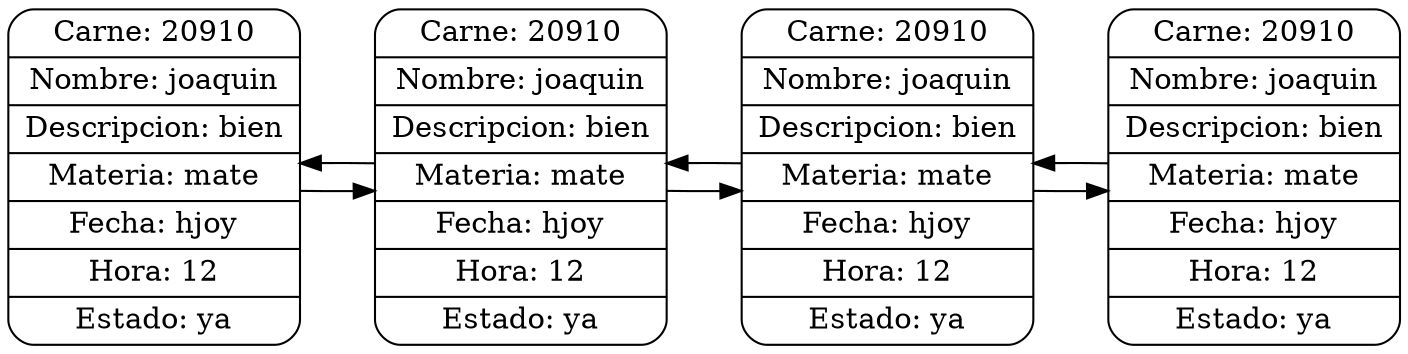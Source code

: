 digraph G{
rankdir="LR";
<Estructuras.ListaDoble.nodo object at 0x000002621992EE20>[label="{{ Carne: 20910 | Nombre: joaquin | Descripcion: bien | Materia: mate | Fecha: hjoy | Hora: 12 | Estado: ya }}",shape=Mrecord]
<Estructuras.ListaDoble.nodo object at 0x0000026219A717C0>[label="{{ Carne: 20910 | Nombre: joaquin | Descripcion: bien | Materia: mate | Fecha: hjoy | Hora: 12 | Estado: ya }}",shape=Mrecord]
<Estructuras.ListaDoble.nodo object at 0x0000026219A71970>[label="{{ Carne: 20910 | Nombre: joaquin | Descripcion: bien | Materia: mate | Fecha: hjoy | Hora: 12 | Estado: ya }}",shape=Mrecord]
<Estructuras.ListaDoble.nodo object at 0x0000026219A71A00>[label="{{ Carne: 20910 | Nombre: joaquin | Descripcion: bien | Materia: mate | Fecha: hjoy | Hora: 12 | Estado: ya }}",shape=Mrecord]
<Estructuras.ListaDoble.nodo object at 0x000002621992EE20>-><Estructuras.ListaDoble.nodo object at 0x0000026219A717C0>
<Estructuras.ListaDoble.nodo object at 0x0000026219A717C0>-><Estructuras.ListaDoble.nodo object at 0x000002621992EE20>
<Estructuras.ListaDoble.nodo object at 0x0000026219A717C0>-><Estructuras.ListaDoble.nodo object at 0x0000026219A71970>
<Estructuras.ListaDoble.nodo object at 0x0000026219A71970>-><Estructuras.ListaDoble.nodo object at 0x0000026219A717C0>
<Estructuras.ListaDoble.nodo object at 0x0000026219A71970>-><Estructuras.ListaDoble.nodo object at 0x0000026219A71A00>
<Estructuras.ListaDoble.nodo object at 0x0000026219A71A00>-><Estructuras.ListaDoble.nodo object at 0x0000026219A71970>
}